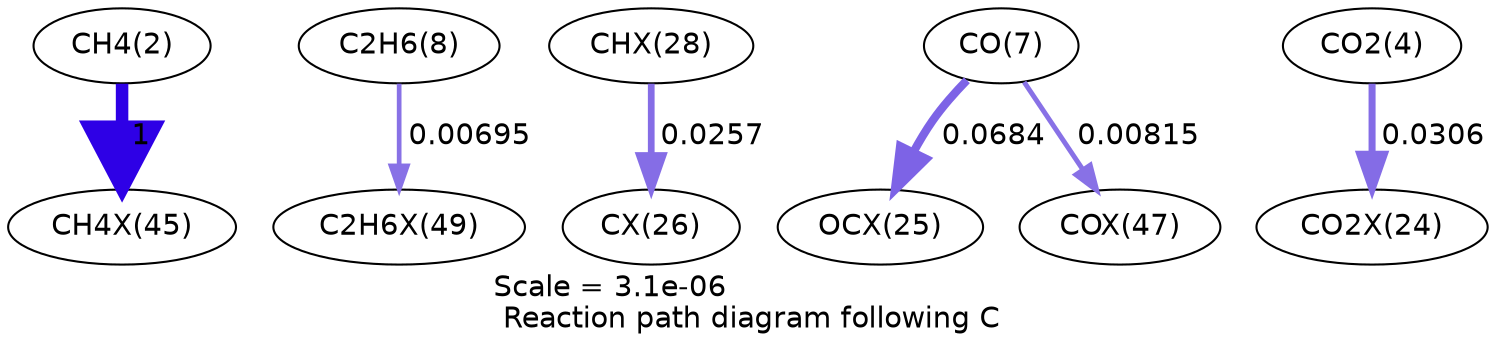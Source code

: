 digraph reaction_paths {
center=1;
s4 -> s32[fontname="Helvetica", penwidth=6, arrowsize=3, color="0.7, 1.5, 0.9"
, label=" 1"];
s10 -> s34[fontname="Helvetica", penwidth=2.25, arrowsize=1.12, color="0.7, 0.507, 0.9"
, label=" 0.00695"];
s31 -> s29[fontname="Helvetica", penwidth=3.23, arrowsize=1.62, color="0.7, 0.526, 0.9"
, label=" 0.0257"];
s9 -> s28[fontname="Helvetica", penwidth=3.98, arrowsize=1.99, color="0.7, 0.568, 0.9"
, label=" 0.0684"];
s9 -> s33[fontname="Helvetica", penwidth=2.37, arrowsize=1.18, color="0.7, 0.508, 0.9"
, label=" 0.00815"];
s6 -> s27[fontname="Helvetica", penwidth=3.37, arrowsize=1.68, color="0.7, 0.531, 0.9"
, label=" 0.0306"];
s4 [ fontname="Helvetica", label="CH4(2)"];
s6 [ fontname="Helvetica", label="CO2(4)"];
s9 [ fontname="Helvetica", label="CO(7)"];
s10 [ fontname="Helvetica", label="C2H6(8)"];
s27 [ fontname="Helvetica", label="CO2X(24)"];
s28 [ fontname="Helvetica", label="OCX(25)"];
s29 [ fontname="Helvetica", label="CX(26)"];
s31 [ fontname="Helvetica", label="CHX(28)"];
s32 [ fontname="Helvetica", label="CH4X(45)"];
s33 [ fontname="Helvetica", label="COX(47)"];
s34 [ fontname="Helvetica", label="C2H6X(49)"];
 label = "Scale = 3.1e-06\l Reaction path diagram following C";
 fontname = "Helvetica";
}

